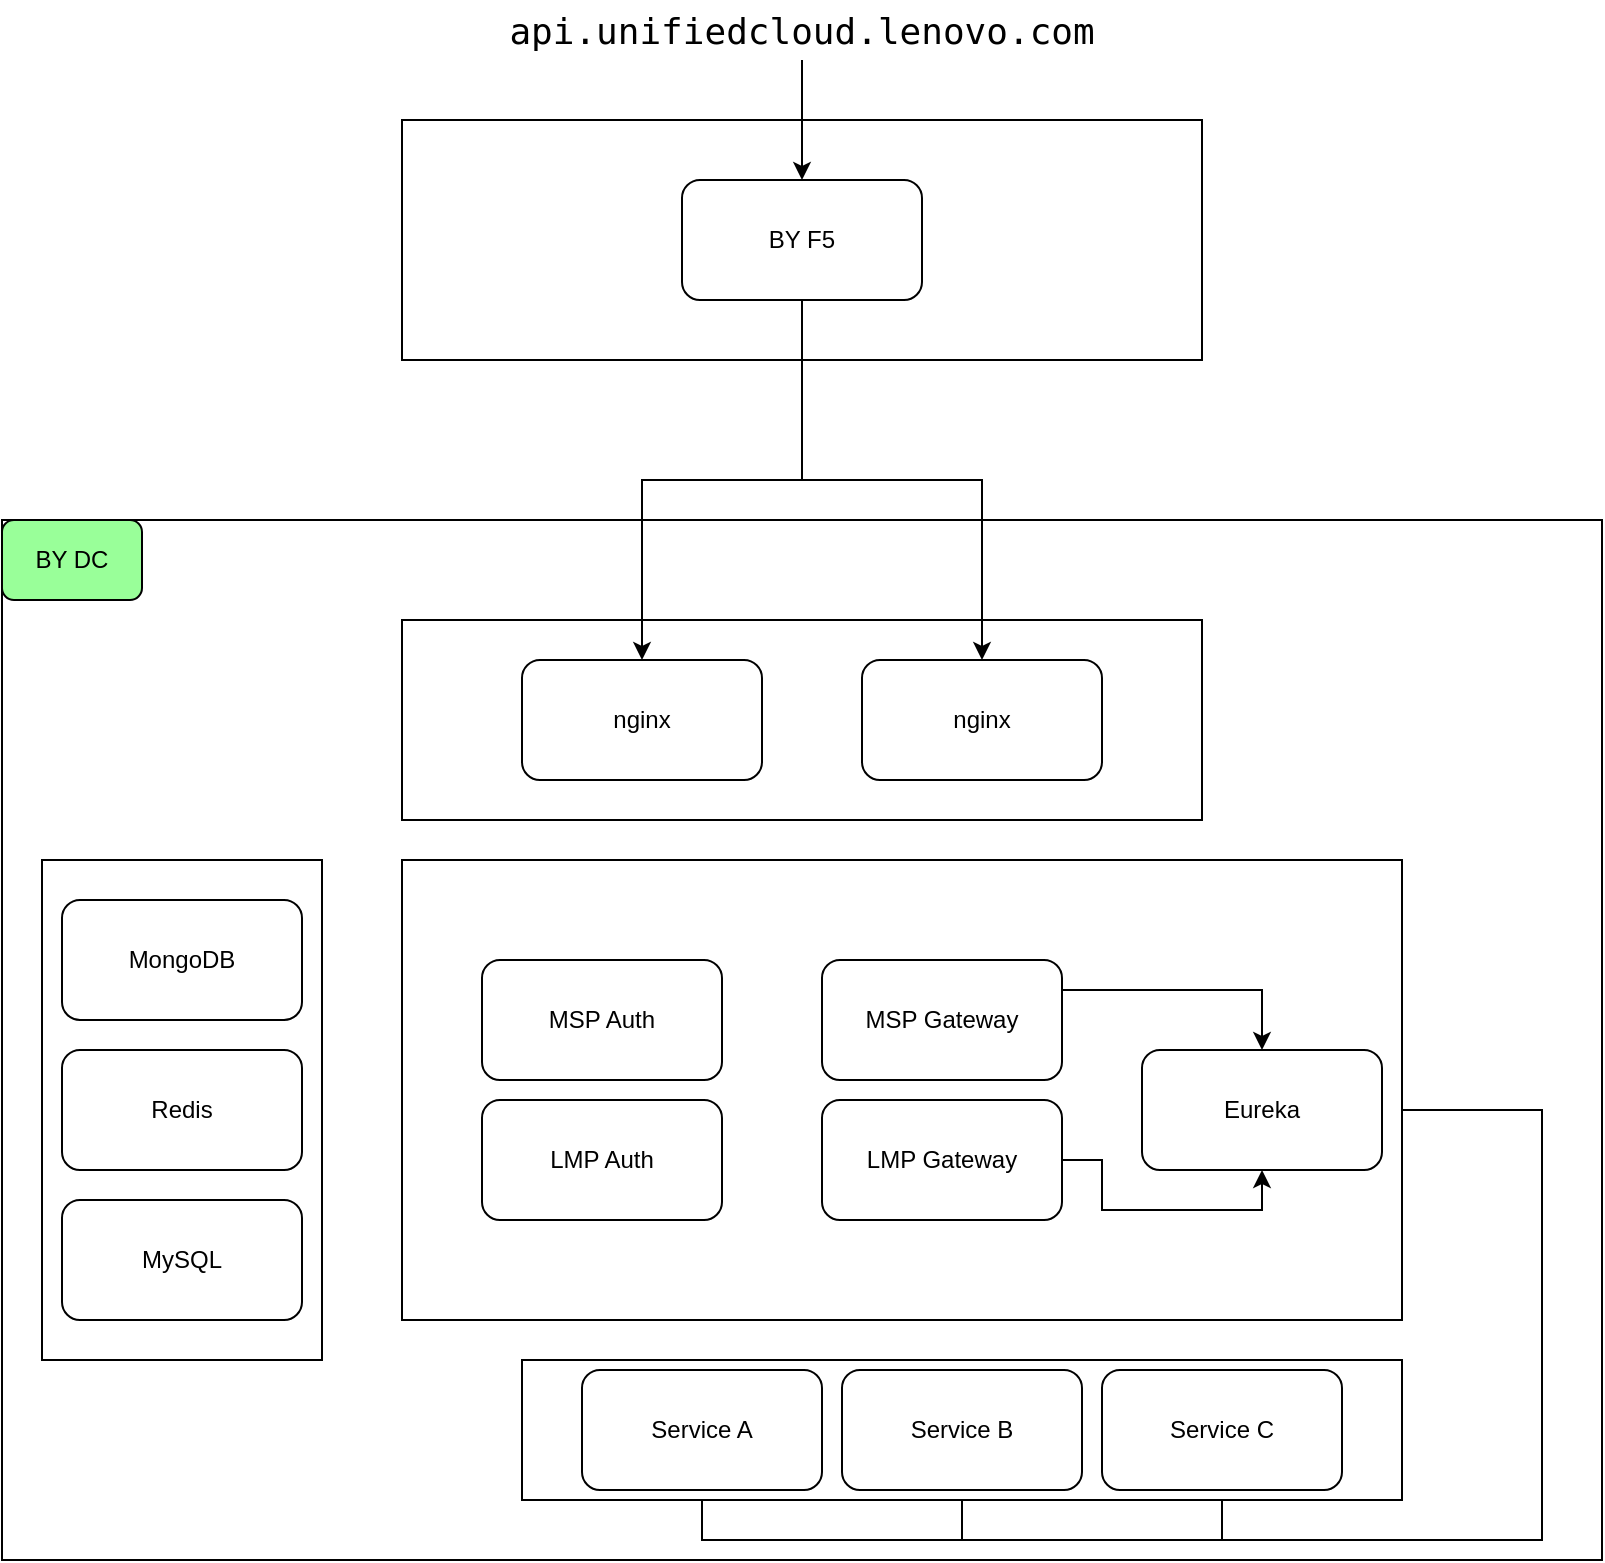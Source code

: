 <mxfile version="24.5.2" type="github">
  <diagram name="第 1 页" id="CgU5GiZKHllhDWWJ-L2Z">
    <mxGraphModel dx="1674" dy="772" grid="1" gridSize="10" guides="1" tooltips="1" connect="1" arrows="1" fold="1" page="1" pageScale="1" pageWidth="827" pageHeight="1169" math="0" shadow="0">
      <root>
        <mxCell id="0" />
        <mxCell id="1" parent="0" />
        <mxCell id="1L4nAjFxOQN-aBNhJyho-6" value="" style="rounded=0;whiteSpace=wrap;html=1;" vertex="1" parent="1">
          <mxGeometry y="280" width="800" height="520" as="geometry" />
        </mxCell>
        <mxCell id="1L4nAjFxOQN-aBNhJyho-7" value="" style="rounded=0;whiteSpace=wrap;html=1;" vertex="1" parent="1">
          <mxGeometry x="200" y="330" width="400" height="100" as="geometry" />
        </mxCell>
        <mxCell id="1L4nAjFxOQN-aBNhJyho-1" value="&lt;code&gt;&lt;font style=&quot;font-size: 18px;&quot;&gt;&lt;span class=&quot;n&quot;&gt;api&lt;/span&gt;.&lt;span class=&quot;n&quot;&gt;unifiedcloud&lt;/span&gt;.&lt;span class=&quot;n&quot;&gt;lenovo&lt;/span&gt;.&lt;span class=&quot;n&quot;&gt;com&lt;/span&gt;&lt;/font&gt;&lt;/code&gt;" style="text;html=1;align=center;verticalAlign=middle;whiteSpace=wrap;rounded=0;" vertex="1" parent="1">
          <mxGeometry x="370" y="20" width="60" height="30" as="geometry" />
        </mxCell>
        <mxCell id="1L4nAjFxOQN-aBNhJyho-2" value="" style="rounded=0;whiteSpace=wrap;html=1;" vertex="1" parent="1">
          <mxGeometry x="200" y="80" width="400" height="120" as="geometry" />
        </mxCell>
        <mxCell id="1L4nAjFxOQN-aBNhJyho-21" style="edgeStyle=orthogonalEdgeStyle;rounded=0;orthogonalLoop=1;jettySize=auto;html=1;entryX=0.5;entryY=0;entryDx=0;entryDy=0;" edge="1" parent="1" source="1L4nAjFxOQN-aBNhJyho-3" target="1L4nAjFxOQN-aBNhJyho-8">
          <mxGeometry relative="1" as="geometry" />
        </mxCell>
        <mxCell id="1L4nAjFxOQN-aBNhJyho-22" style="edgeStyle=orthogonalEdgeStyle;rounded=0;orthogonalLoop=1;jettySize=auto;html=1;entryX=0.5;entryY=0;entryDx=0;entryDy=0;" edge="1" parent="1" source="1L4nAjFxOQN-aBNhJyho-3" target="1L4nAjFxOQN-aBNhJyho-9">
          <mxGeometry relative="1" as="geometry" />
        </mxCell>
        <mxCell id="1L4nAjFxOQN-aBNhJyho-3" value="BY F5" style="rounded=1;whiteSpace=wrap;html=1;" vertex="1" parent="1">
          <mxGeometry x="340" y="110" width="120" height="60" as="geometry" />
        </mxCell>
        <mxCell id="1L4nAjFxOQN-aBNhJyho-5" style="edgeStyle=orthogonalEdgeStyle;rounded=0;orthogonalLoop=1;jettySize=auto;html=1;entryX=0.5;entryY=0;entryDx=0;entryDy=0;" edge="1" parent="1" source="1L4nAjFxOQN-aBNhJyho-1" target="1L4nAjFxOQN-aBNhJyho-3">
          <mxGeometry relative="1" as="geometry" />
        </mxCell>
        <mxCell id="1L4nAjFxOQN-aBNhJyho-8" value="nginx" style="rounded=1;whiteSpace=wrap;html=1;" vertex="1" parent="1">
          <mxGeometry x="260" y="350" width="120" height="60" as="geometry" />
        </mxCell>
        <mxCell id="1L4nAjFxOQN-aBNhJyho-9" value="nginx" style="rounded=1;whiteSpace=wrap;html=1;" vertex="1" parent="1">
          <mxGeometry x="430" y="350" width="120" height="60" as="geometry" />
        </mxCell>
        <mxCell id="1L4nAjFxOQN-aBNhJyho-15" value="BY DC" style="rounded=1;whiteSpace=wrap;html=1;fillColor=#99FF99;" vertex="1" parent="1">
          <mxGeometry y="280" width="70" height="40" as="geometry" />
        </mxCell>
        <mxCell id="1L4nAjFxOQN-aBNhJyho-30" style="edgeStyle=orthogonalEdgeStyle;rounded=0;orthogonalLoop=1;jettySize=auto;html=1;entryX=1;entryY=0.5;entryDx=0;entryDy=0;" edge="1" parent="1" source="1L4nAjFxOQN-aBNhJyho-18" target="1L4nAjFxOQN-aBNhJyho-23">
          <mxGeometry relative="1" as="geometry">
            <Array as="points">
              <mxPoint x="350" y="790" />
              <mxPoint x="770" y="790" />
              <mxPoint x="770" y="575" />
            </Array>
          </mxGeometry>
        </mxCell>
        <mxCell id="1L4nAjFxOQN-aBNhJyho-31" style="edgeStyle=orthogonalEdgeStyle;rounded=0;orthogonalLoop=1;jettySize=auto;html=1;exitX=0.5;exitY=1;exitDx=0;exitDy=0;entryX=1;entryY=0.5;entryDx=0;entryDy=0;" edge="1" parent="1" source="1L4nAjFxOQN-aBNhJyho-19" target="1L4nAjFxOQN-aBNhJyho-23">
          <mxGeometry relative="1" as="geometry">
            <Array as="points">
              <mxPoint x="480" y="790" />
              <mxPoint x="770" y="790" />
              <mxPoint x="770" y="575" />
            </Array>
          </mxGeometry>
        </mxCell>
        <mxCell id="1L4nAjFxOQN-aBNhJyho-32" style="edgeStyle=orthogonalEdgeStyle;rounded=0;orthogonalLoop=1;jettySize=auto;html=1;exitX=0.5;exitY=1;exitDx=0;exitDy=0;entryX=1;entryY=0.5;entryDx=0;entryDy=0;" edge="1" parent="1" source="1L4nAjFxOQN-aBNhJyho-20" target="1L4nAjFxOQN-aBNhJyho-23">
          <mxGeometry relative="1" as="geometry">
            <Array as="points">
              <mxPoint x="610" y="790" />
              <mxPoint x="770" y="790" />
              <mxPoint x="770" y="575" />
            </Array>
          </mxGeometry>
        </mxCell>
        <mxCell id="1L4nAjFxOQN-aBNhJyho-33" value="" style="group" vertex="1" connectable="0" parent="1">
          <mxGeometry x="20" y="450" width="140" height="250" as="geometry" />
        </mxCell>
        <mxCell id="1L4nAjFxOQN-aBNhJyho-11" value="" style="rounded=0;whiteSpace=wrap;html=1;" vertex="1" parent="1L4nAjFxOQN-aBNhJyho-33">
          <mxGeometry width="140" height="250" as="geometry" />
        </mxCell>
        <mxCell id="1L4nAjFxOQN-aBNhJyho-12" value="MongoDB" style="rounded=1;whiteSpace=wrap;html=1;" vertex="1" parent="1L4nAjFxOQN-aBNhJyho-33">
          <mxGeometry x="10" y="20" width="120" height="60" as="geometry" />
        </mxCell>
        <mxCell id="1L4nAjFxOQN-aBNhJyho-13" value="Redis" style="rounded=1;whiteSpace=wrap;html=1;" vertex="1" parent="1L4nAjFxOQN-aBNhJyho-33">
          <mxGeometry x="10" y="95" width="120" height="60" as="geometry" />
        </mxCell>
        <mxCell id="1L4nAjFxOQN-aBNhJyho-14" value="MySQL" style="rounded=1;whiteSpace=wrap;html=1;" vertex="1" parent="1L4nAjFxOQN-aBNhJyho-33">
          <mxGeometry x="10" y="170" width="120" height="60" as="geometry" />
        </mxCell>
        <mxCell id="1L4nAjFxOQN-aBNhJyho-35" value="" style="group" vertex="1" connectable="0" parent="1">
          <mxGeometry x="260" y="700" width="440" height="70" as="geometry" />
        </mxCell>
        <mxCell id="1L4nAjFxOQN-aBNhJyho-17" value="" style="rounded=0;whiteSpace=wrap;html=1;" vertex="1" parent="1L4nAjFxOQN-aBNhJyho-35">
          <mxGeometry width="440" height="70" as="geometry" />
        </mxCell>
        <mxCell id="1L4nAjFxOQN-aBNhJyho-18" value="Service A" style="rounded=1;whiteSpace=wrap;html=1;" vertex="1" parent="1L4nAjFxOQN-aBNhJyho-35">
          <mxGeometry x="30" y="5" width="120" height="60" as="geometry" />
        </mxCell>
        <mxCell id="1L4nAjFxOQN-aBNhJyho-19" value="Service B" style="rounded=1;whiteSpace=wrap;html=1;" vertex="1" parent="1L4nAjFxOQN-aBNhJyho-35">
          <mxGeometry x="160" y="5" width="120" height="60" as="geometry" />
        </mxCell>
        <mxCell id="1L4nAjFxOQN-aBNhJyho-20" value="Service C" style="rounded=1;whiteSpace=wrap;html=1;" vertex="1" parent="1L4nAjFxOQN-aBNhJyho-35">
          <mxGeometry x="290" y="5" width="120" height="60" as="geometry" />
        </mxCell>
        <mxCell id="1L4nAjFxOQN-aBNhJyho-36" value="" style="group" vertex="1" connectable="0" parent="1">
          <mxGeometry x="200" y="450" width="500" height="230" as="geometry" />
        </mxCell>
        <mxCell id="1L4nAjFxOQN-aBNhJyho-16" value="" style="rounded=0;whiteSpace=wrap;html=1;" vertex="1" parent="1L4nAjFxOQN-aBNhJyho-36">
          <mxGeometry width="500" height="230" as="geometry" />
        </mxCell>
        <mxCell id="1L4nAjFxOQN-aBNhJyho-23" value="Eureka" style="rounded=1;whiteSpace=wrap;html=1;" vertex="1" parent="1L4nAjFxOQN-aBNhJyho-36">
          <mxGeometry x="370" y="95" width="120" height="60" as="geometry" />
        </mxCell>
        <mxCell id="1L4nAjFxOQN-aBNhJyho-37" style="edgeStyle=orthogonalEdgeStyle;rounded=0;orthogonalLoop=1;jettySize=auto;html=1;entryX=0.5;entryY=0;entryDx=0;entryDy=0;exitX=1;exitY=0.25;exitDx=0;exitDy=0;" edge="1" parent="1L4nAjFxOQN-aBNhJyho-36" source="1L4nAjFxOQN-aBNhJyho-24" target="1L4nAjFxOQN-aBNhJyho-23">
          <mxGeometry relative="1" as="geometry" />
        </mxCell>
        <mxCell id="1L4nAjFxOQN-aBNhJyho-24" value="MSP Gateway" style="rounded=1;whiteSpace=wrap;html=1;" vertex="1" parent="1L4nAjFxOQN-aBNhJyho-36">
          <mxGeometry x="210" y="50" width="120" height="60" as="geometry" />
        </mxCell>
        <mxCell id="1L4nAjFxOQN-aBNhJyho-38" style="edgeStyle=orthogonalEdgeStyle;rounded=0;orthogonalLoop=1;jettySize=auto;html=1;entryX=0.5;entryY=1;entryDx=0;entryDy=0;" edge="1" parent="1L4nAjFxOQN-aBNhJyho-36" source="1L4nAjFxOQN-aBNhJyho-25" target="1L4nAjFxOQN-aBNhJyho-23">
          <mxGeometry relative="1" as="geometry" />
        </mxCell>
        <mxCell id="1L4nAjFxOQN-aBNhJyho-25" value="LMP Gateway" style="rounded=1;whiteSpace=wrap;html=1;" vertex="1" parent="1L4nAjFxOQN-aBNhJyho-36">
          <mxGeometry x="210" y="120" width="120" height="60" as="geometry" />
        </mxCell>
        <mxCell id="1L4nAjFxOQN-aBNhJyho-27" value="MSP Auth" style="rounded=1;whiteSpace=wrap;html=1;" vertex="1" parent="1L4nAjFxOQN-aBNhJyho-36">
          <mxGeometry x="40" y="50" width="120" height="60" as="geometry" />
        </mxCell>
        <mxCell id="1L4nAjFxOQN-aBNhJyho-28" value="LMP Auth" style="rounded=1;whiteSpace=wrap;html=1;" vertex="1" parent="1L4nAjFxOQN-aBNhJyho-36">
          <mxGeometry x="40" y="120" width="120" height="60" as="geometry" />
        </mxCell>
      </root>
    </mxGraphModel>
  </diagram>
</mxfile>
